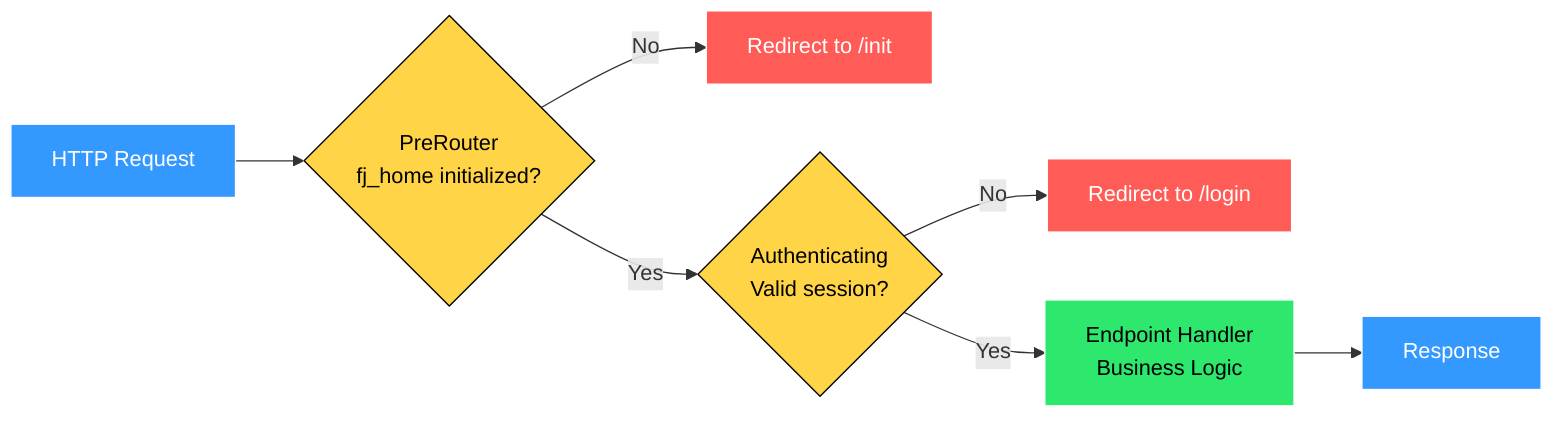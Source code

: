 graph LR
    A["HTTP Request"] --> B{"PreRouter<br/>fj_home initialized?"}
    B -->|No| C["Redirect to /init"]
    B -->|Yes| D{"Authenticating<br/>Valid session?"}
    D -->|No| E["Redirect to /login"]
    D -->|Yes| F["Endpoint Handler<br/>Business Logic"]
    F --> G["Response"]

    style A fill:#3399FF,stroke:#fff,color:#fff
    style B fill:#ffd447,stroke:#000,color:#000
    style D fill:#ffd447,stroke:#000,color:#000
    style F fill:#2de86c,stroke:#fff,color:#000
    style G fill:#3399FF,stroke:#fff,color:#fff
    style C fill:#ff5c57,stroke:#fff,color:#fff
    style E fill:#ff5c57,stroke:#fff,color:#fff